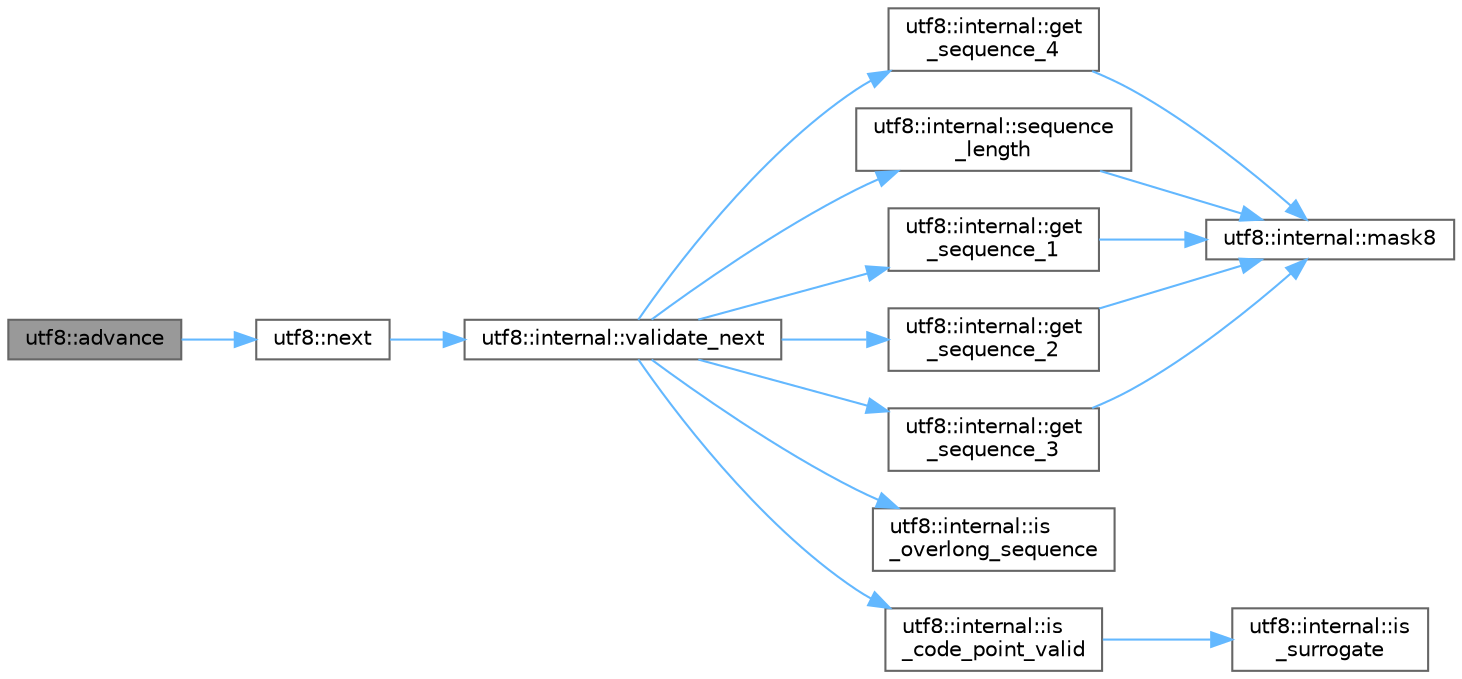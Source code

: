 digraph "utf8::advance"
{
 // INTERACTIVE_SVG=YES
 // LATEX_PDF_SIZE
  bgcolor="transparent";
  edge [fontname=Helvetica,fontsize=10,labelfontname=Helvetica,labelfontsize=10];
  node [fontname=Helvetica,fontsize=10,shape=box,height=0.2,width=0.4];
  rankdir="LR";
  Node1 [label="utf8::advance",height=0.2,width=0.4,color="gray40", fillcolor="grey60", style="filled", fontcolor="black",tooltip=" "];
  Node1 -> Node2 [color="steelblue1",style="solid"];
  Node2 [label="utf8::next",height=0.2,width=0.4,color="grey40", fillcolor="white", style="filled",URL="$namespaceutf8.html#afc093dfde66a6f52cb4a5caefe0e580d",tooltip=" "];
  Node2 -> Node3 [color="steelblue1",style="solid"];
  Node3 [label="utf8::internal::validate_next",height=0.2,width=0.4,color="grey40", fillcolor="white", style="filled",URL="$namespaceutf8_1_1internal.html#abe95547575fcc81911e381df03f8ebfe",tooltip=" "];
  Node3 -> Node4 [color="steelblue1",style="solid"];
  Node4 [label="utf8::internal::get\l_sequence_1",height=0.2,width=0.4,color="grey40", fillcolor="white", style="filled",URL="$namespaceutf8_1_1internal.html#a6e5df73716136aec55e8fcf3309038b6",tooltip="get_sequence_x functions decode utf-8 sequences of the length x"];
  Node4 -> Node5 [color="steelblue1",style="solid"];
  Node5 [label="utf8::internal::mask8",height=0.2,width=0.4,color="grey40", fillcolor="white", style="filled",URL="$namespaceutf8_1_1internal.html#adf6e0469e279b9562aa461b4c3c1e7e4",tooltip=" "];
  Node3 -> Node6 [color="steelblue1",style="solid"];
  Node6 [label="utf8::internal::get\l_sequence_2",height=0.2,width=0.4,color="grey40", fillcolor="white", style="filled",URL="$namespaceutf8_1_1internal.html#a9d641b9546be985f9f0fd4955ac42a24",tooltip=" "];
  Node6 -> Node5 [color="steelblue1",style="solid"];
  Node3 -> Node7 [color="steelblue1",style="solid"];
  Node7 [label="utf8::internal::get\l_sequence_3",height=0.2,width=0.4,color="grey40", fillcolor="white", style="filled",URL="$namespaceutf8_1_1internal.html#ac1809a1fb3fa6983d64a0d3a39646008",tooltip=" "];
  Node7 -> Node5 [color="steelblue1",style="solid"];
  Node3 -> Node8 [color="steelblue1",style="solid"];
  Node8 [label="utf8::internal::get\l_sequence_4",height=0.2,width=0.4,color="grey40", fillcolor="white", style="filled",URL="$namespaceutf8_1_1internal.html#ad1958e7c6746ba6b1fbb0d81b88b346c",tooltip=" "];
  Node8 -> Node5 [color="steelblue1",style="solid"];
  Node3 -> Node9 [color="steelblue1",style="solid"];
  Node9 [label="utf8::internal::is\l_code_point_valid",height=0.2,width=0.4,color="grey40", fillcolor="white", style="filled",URL="$namespaceutf8_1_1internal.html#a97b553137aaeda6e8ca6f8d46f78fd79",tooltip=" "];
  Node9 -> Node10 [color="steelblue1",style="solid"];
  Node10 [label="utf8::internal::is\l_surrogate",height=0.2,width=0.4,color="grey40", fillcolor="white", style="filled",URL="$namespaceutf8_1_1internal.html#a31a185a6bc8b9bf454191a8a95a93595",tooltip=" "];
  Node3 -> Node11 [color="steelblue1",style="solid"];
  Node11 [label="utf8::internal::is\l_overlong_sequence",height=0.2,width=0.4,color="grey40", fillcolor="white", style="filled",URL="$namespaceutf8_1_1internal.html#a3160f6f24dff465f64f83cb0e66995c6",tooltip=" "];
  Node3 -> Node12 [color="steelblue1",style="solid"];
  Node12 [label="utf8::internal::sequence\l_length",height=0.2,width=0.4,color="grey40", fillcolor="white", style="filled",URL="$namespaceutf8_1_1internal.html#adb347cc81d32ebb0fd22d849f7bff5ea",tooltip=" "];
  Node12 -> Node5 [color="steelblue1",style="solid"];
}
